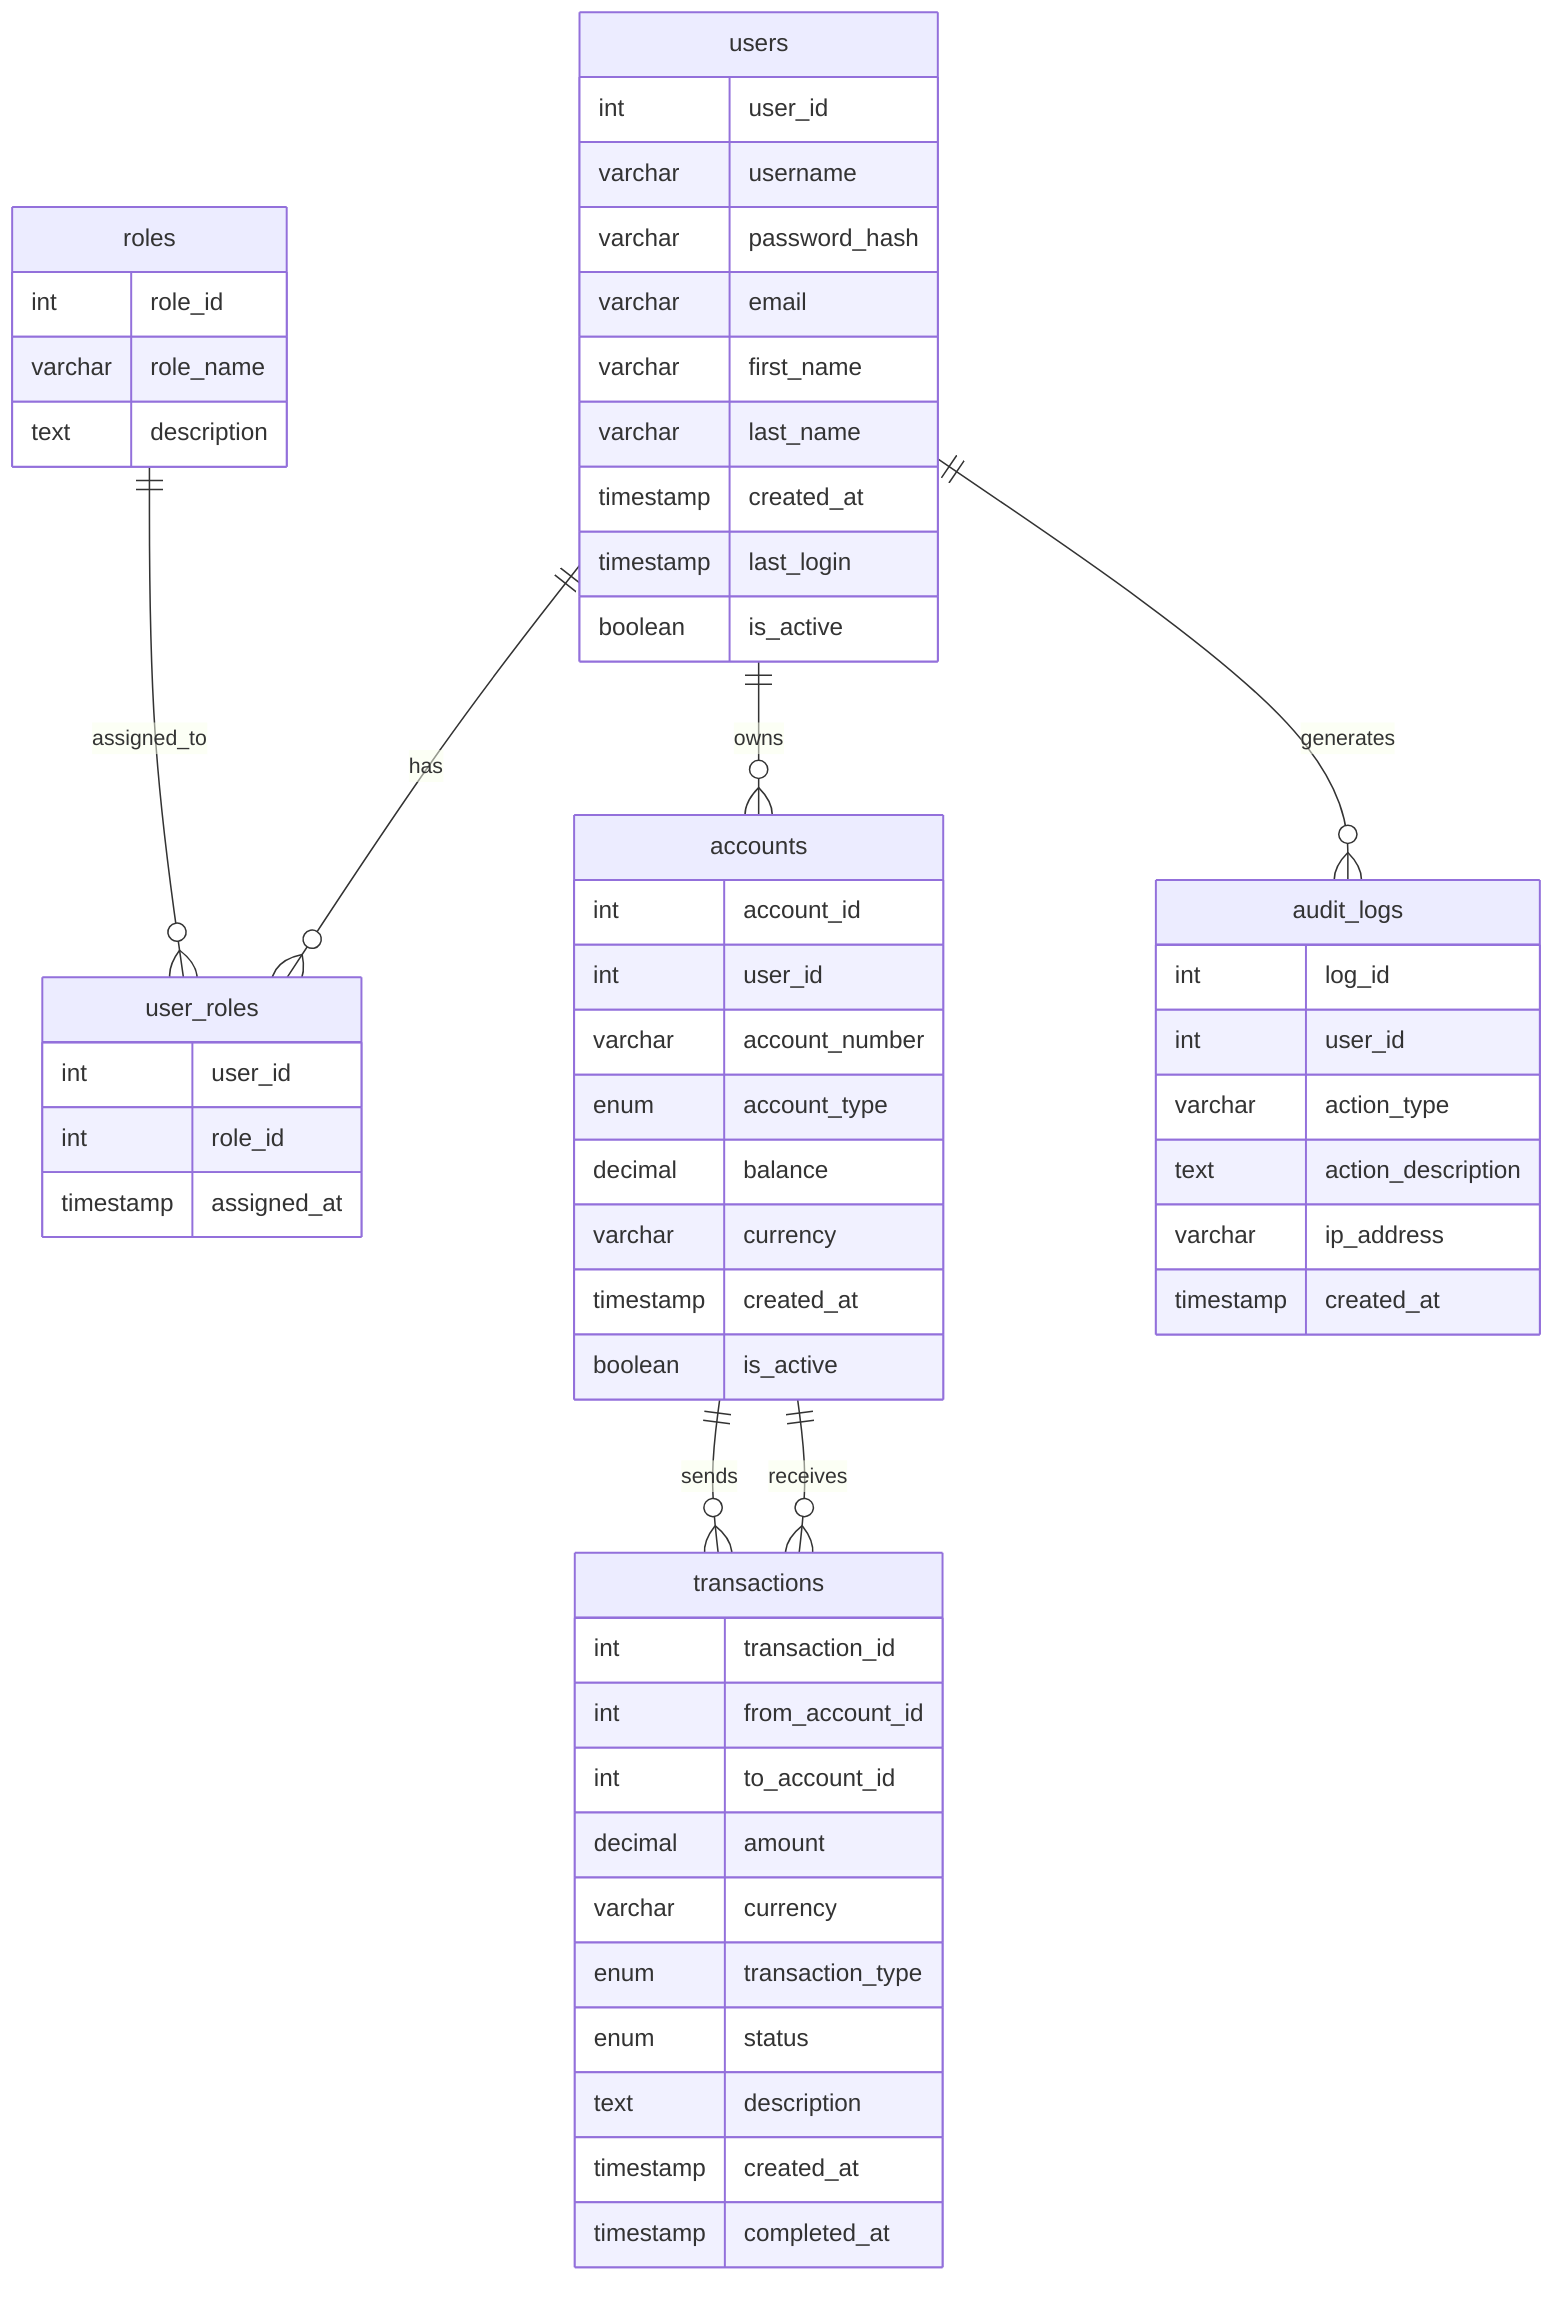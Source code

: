 erDiagram
    users ||--o{ user_roles : has
    roles ||--o{ user_roles : assigned_to
    users ||--o{ accounts : owns
    users ||--o{ audit_logs : generates
    accounts ||--o{ transactions : sends
    accounts ||--o{ transactions : receives

    users {
        int user_id
        varchar username
        varchar password_hash
        varchar email
        varchar first_name
        varchar last_name
        timestamp created_at
        timestamp last_login
        boolean is_active
    }

    roles {
        int role_id
        varchar role_name
        text description
    }

    user_roles {
        int user_id
        int role_id
        timestamp assigned_at
    }

    accounts {
        int account_id
        int user_id
        varchar account_number
        enum account_type
        decimal balance
        varchar currency
        timestamp created_at
        boolean is_active
    }

    transactions {
        int transaction_id
        int from_account_id
        int to_account_id
        decimal amount
        varchar currency
        enum transaction_type
        enum status
        text description
        timestamp created_at
        timestamp completed_at
    }

    audit_logs {
        int log_id
        int user_id
        varchar action_type
        text action_description
        varchar ip_address
        timestamp created_at
    }
